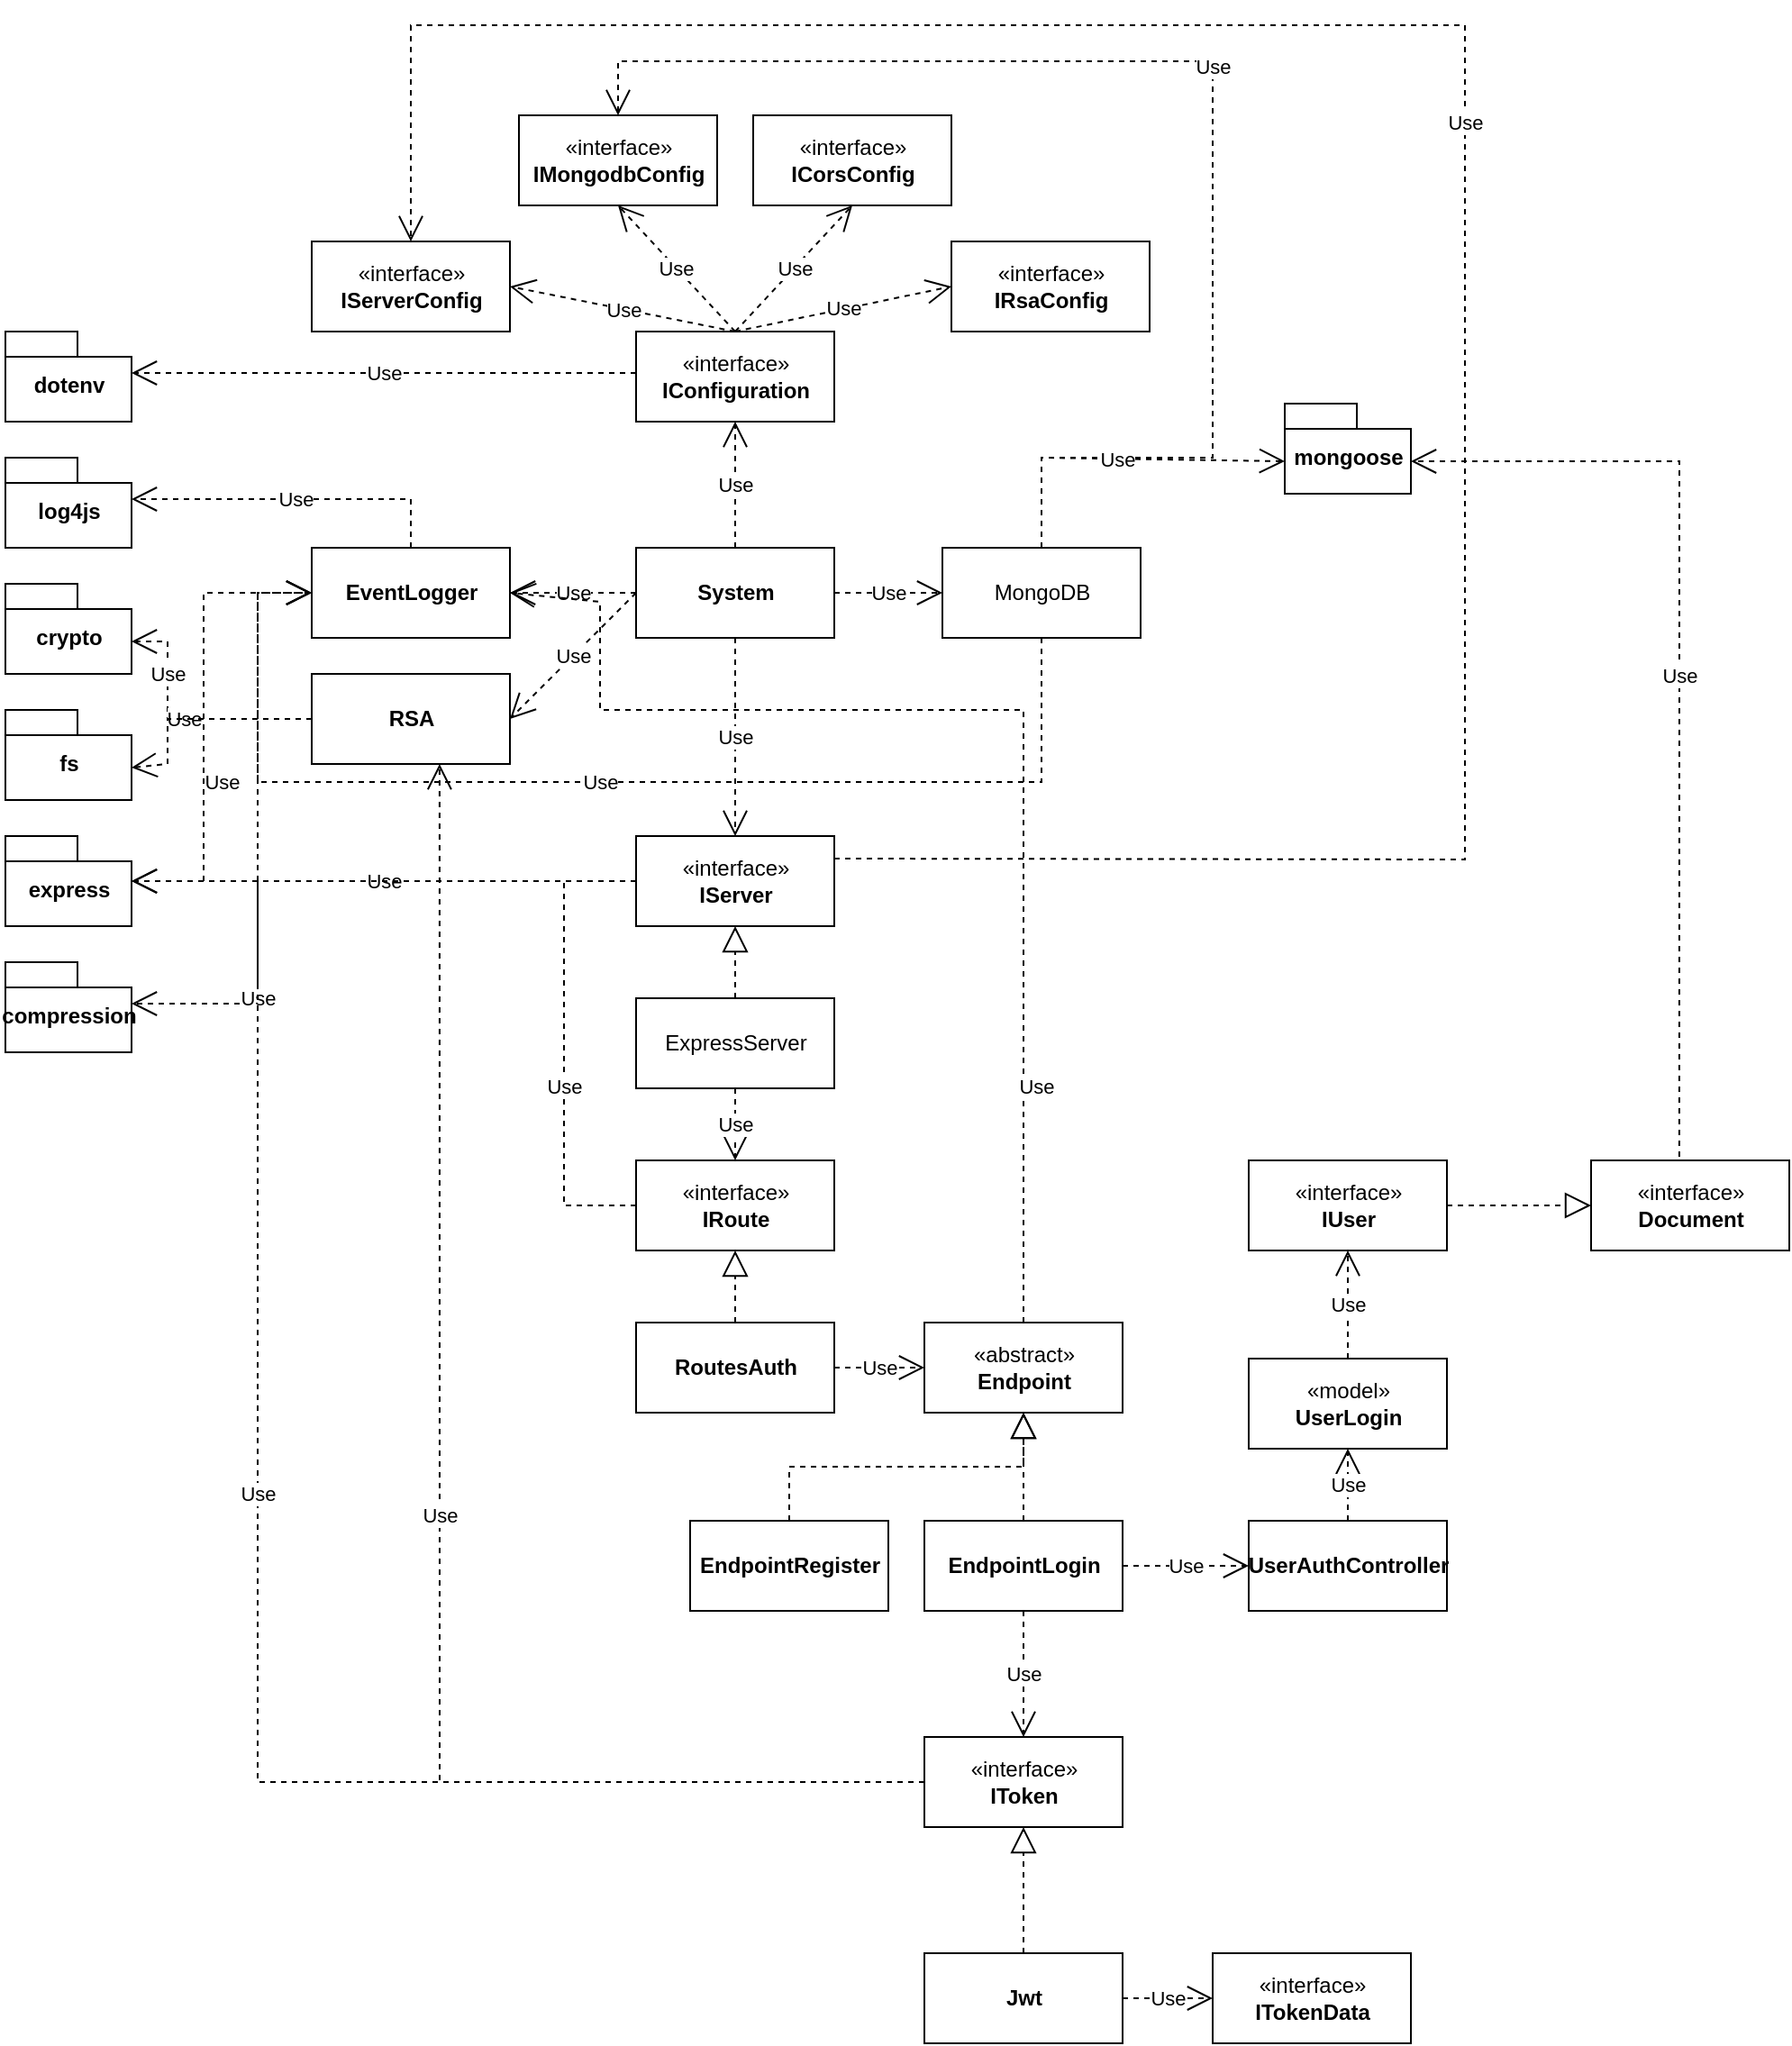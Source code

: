 <mxfile version="17.2.4" type="device"><diagram id="6Z5-7DVcIzeGbHoEJOS7" name="Seite-1"><mxGraphModel dx="1186" dy="773" grid="1" gridSize="10" guides="1" tooltips="1" connect="1" arrows="1" fold="1" page="1" pageScale="1" pageWidth="4681" pageHeight="3300" math="0" shadow="0"><root><mxCell id="0"/><mxCell id="1" parent="0"/><mxCell id="TeJl24mnxh_Jbmusd_PI-1" value="«interface»&lt;br&gt;&lt;b&gt;IConfiguration&lt;/b&gt;" style="html=1;" vertex="1" parent="1"><mxGeometry x="380" y="210" width="110" height="50" as="geometry"/></mxCell><mxCell id="TeJl24mnxh_Jbmusd_PI-2" value="«interface»&lt;br&gt;&lt;b&gt;IServerConfig&lt;/b&gt;" style="html=1;" vertex="1" parent="1"><mxGeometry x="200" y="160" width="110" height="50" as="geometry"/></mxCell><mxCell id="TeJl24mnxh_Jbmusd_PI-4" value="«interface»&lt;br&gt;&lt;b&gt;IMongodbConfig&lt;/b&gt;" style="html=1;" vertex="1" parent="1"><mxGeometry x="315" y="90" width="110" height="50" as="geometry"/></mxCell><mxCell id="TeJl24mnxh_Jbmusd_PI-5" value="«interface»&lt;br&gt;&lt;b&gt;ICorsConfig&lt;/b&gt;" style="html=1;" vertex="1" parent="1"><mxGeometry x="445" y="90" width="110" height="50" as="geometry"/></mxCell><mxCell id="TeJl24mnxh_Jbmusd_PI-6" value="«interface»&lt;br&gt;&lt;b&gt;IRsaConfig&lt;/b&gt;" style="html=1;" vertex="1" parent="1"><mxGeometry x="555" y="160" width="110" height="50" as="geometry"/></mxCell><mxCell id="TeJl24mnxh_Jbmusd_PI-7" value="System" style="html=1;fontStyle=1" vertex="1" parent="1"><mxGeometry x="380" y="330" width="110" height="50" as="geometry"/></mxCell><mxCell id="TeJl24mnxh_Jbmusd_PI-8" value="Use" style="endArrow=open;endSize=12;dashed=1;html=1;rounded=0;exitX=0.5;exitY=0;exitDx=0;exitDy=0;entryX=0.5;entryY=1;entryDx=0;entryDy=0;" edge="1" parent="1" source="TeJl24mnxh_Jbmusd_PI-7" target="TeJl24mnxh_Jbmusd_PI-1"><mxGeometry width="160" relative="1" as="geometry"><mxPoint x="434.5" y="320" as="sourcePoint"/><mxPoint x="434.5" y="270" as="targetPoint"/></mxGeometry></mxCell><mxCell id="TeJl24mnxh_Jbmusd_PI-9" value="Use" style="endArrow=open;endSize=12;dashed=1;html=1;rounded=0;exitX=0.5;exitY=0;exitDx=0;exitDy=0;entryX=1;entryY=0.5;entryDx=0;entryDy=0;" edge="1" parent="1" source="TeJl24mnxh_Jbmusd_PI-1" target="TeJl24mnxh_Jbmusd_PI-2"><mxGeometry width="160" relative="1" as="geometry"><mxPoint x="434.5" y="190" as="sourcePoint"/><mxPoint x="250" y="170" as="targetPoint"/></mxGeometry></mxCell><mxCell id="TeJl24mnxh_Jbmusd_PI-10" value="Use" style="endArrow=open;endSize=12;dashed=1;html=1;rounded=0;exitX=0.5;exitY=0;exitDx=0;exitDy=0;entryX=0;entryY=0.5;entryDx=0;entryDy=0;" edge="1" parent="1" source="TeJl24mnxh_Jbmusd_PI-1" target="TeJl24mnxh_Jbmusd_PI-6"><mxGeometry width="160" relative="1" as="geometry"><mxPoint x="434.5" y="190" as="sourcePoint"/><mxPoint x="434.5" y="140" as="targetPoint"/></mxGeometry></mxCell><mxCell id="TeJl24mnxh_Jbmusd_PI-11" value="Use" style="endArrow=open;endSize=12;dashed=1;html=1;rounded=0;exitX=0.5;exitY=0;exitDx=0;exitDy=0;entryX=0.5;entryY=1;entryDx=0;entryDy=0;" edge="1" parent="1" source="TeJl24mnxh_Jbmusd_PI-1" target="TeJl24mnxh_Jbmusd_PI-4"><mxGeometry width="160" relative="1" as="geometry"><mxPoint x="434.5" y="190" as="sourcePoint"/><mxPoint x="434.5" y="140" as="targetPoint"/></mxGeometry></mxCell><mxCell id="TeJl24mnxh_Jbmusd_PI-12" value="Use" style="endArrow=open;endSize=12;dashed=1;html=1;rounded=0;entryX=0.5;entryY=1;entryDx=0;entryDy=0;" edge="1" parent="1" target="TeJl24mnxh_Jbmusd_PI-5"><mxGeometry width="160" relative="1" as="geometry"><mxPoint x="435" y="210" as="sourcePoint"/><mxPoint x="470" y="160" as="targetPoint"/></mxGeometry></mxCell><mxCell id="TeJl24mnxh_Jbmusd_PI-13" value="EventLogger" style="html=1;fontStyle=1" vertex="1" parent="1"><mxGeometry x="200" y="330" width="110" height="50" as="geometry"/></mxCell><mxCell id="TeJl24mnxh_Jbmusd_PI-14" value="Use" style="endArrow=open;endSize=12;dashed=1;html=1;rounded=0;exitX=0;exitY=0.5;exitDx=0;exitDy=0;entryX=1;entryY=0.5;entryDx=0;entryDy=0;" edge="1" parent="1" source="TeJl24mnxh_Jbmusd_PI-7" target="TeJl24mnxh_Jbmusd_PI-13"><mxGeometry width="160" relative="1" as="geometry"><mxPoint x="365" y="354.5" as="sourcePoint"/><mxPoint x="320" y="355" as="targetPoint"/></mxGeometry></mxCell><mxCell id="TeJl24mnxh_Jbmusd_PI-15" value="&lt;b&gt;RSA&lt;/b&gt;" style="html=1;" vertex="1" parent="1"><mxGeometry x="200" y="400" width="110" height="50" as="geometry"/></mxCell><mxCell id="TeJl24mnxh_Jbmusd_PI-16" value="Use" style="endArrow=open;endSize=12;dashed=1;html=1;rounded=0;exitX=0;exitY=0.5;exitDx=0;exitDy=0;entryX=1;entryY=0.5;entryDx=0;entryDy=0;" edge="1" parent="1" source="TeJl24mnxh_Jbmusd_PI-7" target="TeJl24mnxh_Jbmusd_PI-15"><mxGeometry width="160" relative="1" as="geometry"><mxPoint x="390" y="424.5" as="sourcePoint"/><mxPoint x="330" y="425" as="targetPoint"/></mxGeometry></mxCell><mxCell id="TeJl24mnxh_Jbmusd_PI-18" value="MongoDB" style="html=1;" vertex="1" parent="1"><mxGeometry x="550" y="330" width="110" height="50" as="geometry"/></mxCell><mxCell id="TeJl24mnxh_Jbmusd_PI-19" value="Use" style="endArrow=open;endSize=12;dashed=1;html=1;rounded=0;exitX=0.5;exitY=0;exitDx=0;exitDy=0;entryX=0.5;entryY=0;entryDx=0;entryDy=0;" edge="1" parent="1" source="TeJl24mnxh_Jbmusd_PI-18" target="TeJl24mnxh_Jbmusd_PI-4"><mxGeometry width="160" relative="1" as="geometry"><mxPoint x="604.5" y="300" as="sourcePoint"/><mxPoint x="600" y="70" as="targetPoint"/><Array as="points"><mxPoint x="605" y="280"/><mxPoint x="700" y="280"/><mxPoint x="700" y="60"/><mxPoint x="370" y="60"/></Array></mxGeometry></mxCell><mxCell id="TeJl24mnxh_Jbmusd_PI-20" value="Use" style="endArrow=open;endSize=12;dashed=1;html=1;rounded=0;entryX=0;entryY=0.5;entryDx=0;entryDy=0;exitX=1;exitY=0.5;exitDx=0;exitDy=0;" edge="1" parent="1" source="TeJl24mnxh_Jbmusd_PI-7" target="TeJl24mnxh_Jbmusd_PI-18"><mxGeometry width="160" relative="1" as="geometry"><mxPoint x="510" y="355" as="sourcePoint"/><mxPoint x="540" y="354.5" as="targetPoint"/></mxGeometry></mxCell><mxCell id="TeJl24mnxh_Jbmusd_PI-21" value="Use" style="endArrow=open;endSize=12;dashed=1;html=1;rounded=0;exitX=0.5;exitY=1;exitDx=0;exitDy=0;entryX=0;entryY=0.5;entryDx=0;entryDy=0;" edge="1" parent="1" source="TeJl24mnxh_Jbmusd_PI-18" target="TeJl24mnxh_Jbmusd_PI-13"><mxGeometry width="160" relative="1" as="geometry"><mxPoint x="604.5" y="395" as="sourcePoint"/><mxPoint x="140" y="360" as="targetPoint"/><Array as="points"><mxPoint x="605" y="460"/><mxPoint x="170" y="460"/><mxPoint x="170" y="355"/></Array></mxGeometry></mxCell><mxCell id="TeJl24mnxh_Jbmusd_PI-22" value="«interface»&lt;br&gt;&lt;b&gt;IServer&lt;/b&gt;" style="html=1;" vertex="1" parent="1"><mxGeometry x="380" y="490" width="110" height="50" as="geometry"/></mxCell><mxCell id="TeJl24mnxh_Jbmusd_PI-23" value="Use" style="endArrow=open;endSize=12;dashed=1;html=1;rounded=0;entryX=0.5;entryY=0;entryDx=0;entryDy=0;exitX=0.5;exitY=1;exitDx=0;exitDy=0;" edge="1" parent="1" source="TeJl24mnxh_Jbmusd_PI-7" target="TeJl24mnxh_Jbmusd_PI-22"><mxGeometry width="160" relative="1" as="geometry"><mxPoint x="434.5" y="400" as="sourcePoint"/><mxPoint x="434.5" y="450" as="targetPoint"/></mxGeometry></mxCell><mxCell id="TeJl24mnxh_Jbmusd_PI-24" value="ExpressServer" style="html=1;" vertex="1" parent="1"><mxGeometry x="380" y="580" width="110" height="50" as="geometry"/></mxCell><mxCell id="TeJl24mnxh_Jbmusd_PI-25" value="" style="endArrow=block;dashed=1;endFill=0;endSize=12;html=1;rounded=0;exitX=0.5;exitY=0;exitDx=0;exitDy=0;entryX=0.5;entryY=1;entryDx=0;entryDy=0;" edge="1" parent="1" source="TeJl24mnxh_Jbmusd_PI-24" target="TeJl24mnxh_Jbmusd_PI-22"><mxGeometry width="160" relative="1" as="geometry"><mxPoint x="435" y="570" as="sourcePoint"/><mxPoint x="435" y="550" as="targetPoint"/></mxGeometry></mxCell><mxCell id="TeJl24mnxh_Jbmusd_PI-26" value="Use" style="endArrow=open;endSize=12;dashed=1;html=1;rounded=0;exitX=0;exitY=0.5;exitDx=0;exitDy=0;entryX=0;entryY=0.5;entryDx=0;entryDy=0;" edge="1" parent="1" source="TeJl24mnxh_Jbmusd_PI-22" target="TeJl24mnxh_Jbmusd_PI-13"><mxGeometry x="0.283" y="-10" width="160" relative="1" as="geometry"><mxPoint x="350" y="514.5" as="sourcePoint"/><mxPoint x="130" y="360" as="targetPoint"/><Array as="points"><mxPoint x="140" y="515"/><mxPoint x="140" y="355"/></Array><mxPoint as="offset"/></mxGeometry></mxCell><mxCell id="TeJl24mnxh_Jbmusd_PI-27" value="express" style="shape=folder;fontStyle=1;spacingTop=10;tabWidth=40;tabHeight=14;tabPosition=left;html=1;" vertex="1" parent="1"><mxGeometry x="30" y="490" width="70" height="50" as="geometry"/></mxCell><mxCell id="TeJl24mnxh_Jbmusd_PI-28" value="Use" style="endArrow=open;endSize=12;dashed=1;html=1;rounded=0;exitX=0;exitY=0.5;exitDx=0;exitDy=0;" edge="1" parent="1" source="TeJl24mnxh_Jbmusd_PI-22"><mxGeometry width="160" relative="1" as="geometry"><mxPoint x="320" y="514.5" as="sourcePoint"/><mxPoint x="100" y="515" as="targetPoint"/></mxGeometry></mxCell><mxCell id="TeJl24mnxh_Jbmusd_PI-29" value="log4js" style="shape=folder;fontStyle=1;spacingTop=10;tabWidth=40;tabHeight=14;tabPosition=left;html=1;" vertex="1" parent="1"><mxGeometry x="30" y="280" width="70" height="50" as="geometry"/></mxCell><mxCell id="TeJl24mnxh_Jbmusd_PI-30" value="Use" style="endArrow=open;endSize=12;dashed=1;html=1;rounded=0;entryX=0;entryY=0;entryDx=70;entryDy=23;entryPerimeter=0;exitX=0.5;exitY=0;exitDx=0;exitDy=0;" edge="1" parent="1" source="TeJl24mnxh_Jbmusd_PI-13" target="TeJl24mnxh_Jbmusd_PI-29"><mxGeometry width="160" relative="1" as="geometry"><mxPoint x="280" y="304.5" as="sourcePoint"/><mxPoint x="120" y="304.5" as="targetPoint"/><Array as="points"><mxPoint x="255" y="303"/></Array></mxGeometry></mxCell><mxCell id="TeJl24mnxh_Jbmusd_PI-31" value="mongoose" style="shape=folder;fontStyle=1;spacingTop=10;tabWidth=40;tabHeight=14;tabPosition=left;html=1;" vertex="1" parent="1"><mxGeometry x="740" y="250" width="70" height="50" as="geometry"/></mxCell><mxCell id="TeJl24mnxh_Jbmusd_PI-32" value="Use" style="endArrow=open;endSize=12;dashed=1;html=1;rounded=0;entryX=0;entryY=0;entryDx=0;entryDy=32;entryPerimeter=0;exitX=0.5;exitY=0;exitDx=0;exitDy=0;" edge="1" parent="1" source="TeJl24mnxh_Jbmusd_PI-18" target="TeJl24mnxh_Jbmusd_PI-31"><mxGeometry width="160" relative="1" as="geometry"><mxPoint x="570" y="280" as="sourcePoint"/><mxPoint x="720" y="280" as="targetPoint"/><Array as="points"><mxPoint x="605" y="280"/></Array></mxGeometry></mxCell><mxCell id="TeJl24mnxh_Jbmusd_PI-33" value="crypto" style="shape=folder;fontStyle=1;spacingTop=10;tabWidth=40;tabHeight=14;tabPosition=left;html=1;" vertex="1" parent="1"><mxGeometry x="30" y="350" width="70" height="50" as="geometry"/></mxCell><mxCell id="TeJl24mnxh_Jbmusd_PI-34" value="fs" style="shape=folder;fontStyle=1;spacingTop=10;tabWidth=40;tabHeight=14;tabPosition=left;html=1;" vertex="1" parent="1"><mxGeometry x="30" y="420" width="70" height="50" as="geometry"/></mxCell><mxCell id="TeJl24mnxh_Jbmusd_PI-35" value="Use" style="endArrow=open;endSize=12;dashed=1;html=1;rounded=0;exitX=0;exitY=0.5;exitDx=0;exitDy=0;entryX=0;entryY=0;entryDx=70;entryDy=32;entryPerimeter=0;" edge="1" parent="1" source="TeJl24mnxh_Jbmusd_PI-15" target="TeJl24mnxh_Jbmusd_PI-33"><mxGeometry width="160" relative="1" as="geometry"><mxPoint x="180" y="430" as="sourcePoint"/><mxPoint x="40" y="424.5" as="targetPoint"/><Array as="points"><mxPoint x="120" y="425"/><mxPoint x="120" y="382"/></Array></mxGeometry></mxCell><mxCell id="TeJl24mnxh_Jbmusd_PI-36" value="Use" style="endArrow=open;endSize=12;dashed=1;html=1;rounded=0;entryX=0;entryY=0;entryDx=70;entryDy=32;entryPerimeter=0;exitX=0;exitY=0.5;exitDx=0;exitDy=0;" edge="1" parent="1" source="TeJl24mnxh_Jbmusd_PI-15" target="TeJl24mnxh_Jbmusd_PI-34"><mxGeometry x="0.279" y="-25" width="160" relative="1" as="geometry"><mxPoint x="190" y="425" as="sourcePoint"/><mxPoint x="40" y="424.5" as="targetPoint"/><Array as="points"><mxPoint x="120" y="425"/><mxPoint x="120" y="450"/></Array><mxPoint x="25" y="-25" as="offset"/></mxGeometry></mxCell><mxCell id="TeJl24mnxh_Jbmusd_PI-37" value="dotenv" style="shape=folder;fontStyle=1;spacingTop=10;tabWidth=40;tabHeight=14;tabPosition=left;html=1;" vertex="1" parent="1"><mxGeometry x="30" y="210" width="70" height="50" as="geometry"/></mxCell><mxCell id="TeJl24mnxh_Jbmusd_PI-38" value="Use" style="endArrow=open;endSize=12;dashed=1;html=1;rounded=0;entryX=0;entryY=0;entryDx=70;entryDy=23;entryPerimeter=0;" edge="1" parent="1" target="TeJl24mnxh_Jbmusd_PI-37"><mxGeometry width="160" relative="1" as="geometry"><mxPoint x="380" y="233" as="sourcePoint"/><mxPoint x="175" y="234.5" as="targetPoint"/></mxGeometry></mxCell><mxCell id="TeJl24mnxh_Jbmusd_PI-39" value="compression" style="shape=folder;fontStyle=1;spacingTop=10;tabWidth=40;tabHeight=14;tabPosition=left;html=1;" vertex="1" parent="1"><mxGeometry x="30" y="560" width="70" height="50" as="geometry"/></mxCell><mxCell id="TeJl24mnxh_Jbmusd_PI-40" value="Use" style="endArrow=open;endSize=12;dashed=1;html=1;rounded=0;exitX=0;exitY=0.5;exitDx=0;exitDy=0;entryX=0;entryY=0;entryDx=70;entryDy=23;entryPerimeter=0;" edge="1" parent="1" source="TeJl24mnxh_Jbmusd_PI-22" target="TeJl24mnxh_Jbmusd_PI-39"><mxGeometry x="0.581" width="160" relative="1" as="geometry"><mxPoint x="390" y="525" as="sourcePoint"/><mxPoint x="110" y="525" as="targetPoint"/><Array as="points"><mxPoint x="170" y="515"/><mxPoint x="170" y="583"/></Array><mxPoint as="offset"/></mxGeometry></mxCell><mxCell id="TeJl24mnxh_Jbmusd_PI-41" value="«interface»&lt;br&gt;&lt;b&gt;IRoute&lt;/b&gt;" style="html=1;" vertex="1" parent="1"><mxGeometry x="380" y="670" width="110" height="50" as="geometry"/></mxCell><mxCell id="TeJl24mnxh_Jbmusd_PI-42" value="&lt;b&gt;RoutesAuth&lt;/b&gt;" style="html=1;" vertex="1" parent="1"><mxGeometry x="380" y="760" width="110" height="50" as="geometry"/></mxCell><mxCell id="TeJl24mnxh_Jbmusd_PI-43" value="Use" style="endArrow=open;endSize=12;dashed=1;html=1;rounded=0;entryX=0.5;entryY=0;entryDx=0;entryDy=0;exitX=0.5;exitY=1;exitDx=0;exitDy=0;" edge="1" parent="1" source="TeJl24mnxh_Jbmusd_PI-24" target="TeJl24mnxh_Jbmusd_PI-41"><mxGeometry width="160" relative="1" as="geometry"><mxPoint x="434.5" y="630" as="sourcePoint"/><mxPoint x="435" y="660" as="targetPoint"/></mxGeometry></mxCell><mxCell id="TeJl24mnxh_Jbmusd_PI-44" value="" style="endArrow=block;dashed=1;endFill=0;endSize=12;html=1;rounded=0;exitX=0.5;exitY=0;exitDx=0;exitDy=0;entryX=0.5;entryY=1;entryDx=0;entryDy=0;" edge="1" parent="1" source="TeJl24mnxh_Jbmusd_PI-42" target="TeJl24mnxh_Jbmusd_PI-41"><mxGeometry width="160" relative="1" as="geometry"><mxPoint x="434.5" y="750" as="sourcePoint"/><mxPoint x="435" y="730" as="targetPoint"/></mxGeometry></mxCell><mxCell id="TeJl24mnxh_Jbmusd_PI-45" value="Use" style="endArrow=open;endSize=12;dashed=1;html=1;rounded=0;exitX=0;exitY=0.5;exitDx=0;exitDy=0;" edge="1" parent="1" source="TeJl24mnxh_Jbmusd_PI-41"><mxGeometry x="-0.54" width="160" relative="1" as="geometry"><mxPoint x="350" y="604.5" as="sourcePoint"/><mxPoint x="100" y="515" as="targetPoint"/><Array as="points"><mxPoint x="340" y="695"/><mxPoint x="340" y="515"/></Array><mxPoint as="offset"/></mxGeometry></mxCell><mxCell id="TeJl24mnxh_Jbmusd_PI-46" value="Use" style="endArrow=open;endSize=12;dashed=1;html=1;rounded=0;exitX=1;exitY=0.25;exitDx=0;exitDy=0;entryX=0.5;entryY=0;entryDx=0;entryDy=0;" edge="1" parent="1" source="TeJl24mnxh_Jbmusd_PI-22" target="TeJl24mnxh_Jbmusd_PI-2"><mxGeometry width="160" relative="1" as="geometry"><mxPoint x="500" y="510" as="sourcePoint"/><mxPoint x="590" y="40" as="targetPoint"/><Array as="points"><mxPoint x="840" y="503"/><mxPoint x="840" y="40"/><mxPoint x="255" y="40"/></Array></mxGeometry></mxCell><mxCell id="TeJl24mnxh_Jbmusd_PI-47" value="«abstract»&lt;br&gt;&lt;b&gt;Endpoint&lt;/b&gt;" style="html=1;" vertex="1" parent="1"><mxGeometry x="540" y="760" width="110" height="50" as="geometry"/></mxCell><mxCell id="TeJl24mnxh_Jbmusd_PI-48" value="EndpointLogin" style="html=1;fontStyle=1" vertex="1" parent="1"><mxGeometry x="540" y="870" width="110" height="50" as="geometry"/></mxCell><mxCell id="TeJl24mnxh_Jbmusd_PI-49" value="Use" style="endArrow=open;endSize=12;dashed=1;html=1;rounded=0;exitX=1;exitY=0.5;exitDx=0;exitDy=0;entryX=0;entryY=0.5;entryDx=0;entryDy=0;" edge="1" parent="1" source="TeJl24mnxh_Jbmusd_PI-42" target="TeJl24mnxh_Jbmusd_PI-47"><mxGeometry width="160" relative="1" as="geometry"><mxPoint x="500" y="784.5" as="sourcePoint"/><mxPoint x="530" y="785" as="targetPoint"/></mxGeometry></mxCell><mxCell id="TeJl24mnxh_Jbmusd_PI-50" value="" style="endArrow=block;dashed=1;endFill=0;endSize=12;html=1;rounded=0;exitX=0.5;exitY=0;exitDx=0;exitDy=0;entryX=0.5;entryY=1;entryDx=0;entryDy=0;" edge="1" parent="1" source="TeJl24mnxh_Jbmusd_PI-48" target="TeJl24mnxh_Jbmusd_PI-47"><mxGeometry width="160" relative="1" as="geometry"><mxPoint x="590" y="830" as="sourcePoint"/><mxPoint x="595" y="820" as="targetPoint"/></mxGeometry></mxCell><mxCell id="TeJl24mnxh_Jbmusd_PI-51" value="EndpointRegister" style="html=1;fontStyle=1" vertex="1" parent="1"><mxGeometry x="410" y="870" width="110" height="50" as="geometry"/></mxCell><mxCell id="TeJl24mnxh_Jbmusd_PI-52" value="" style="endArrow=block;dashed=1;endFill=0;endSize=12;html=1;rounded=0;exitX=0.5;exitY=0;exitDx=0;exitDy=0;entryX=0.5;entryY=1;entryDx=0;entryDy=0;" edge="1" parent="1" source="TeJl24mnxh_Jbmusd_PI-51" target="TeJl24mnxh_Jbmusd_PI-47"><mxGeometry width="160" relative="1" as="geometry"><mxPoint x="605" y="880" as="sourcePoint"/><mxPoint x="605" y="820" as="targetPoint"/><Array as="points"><mxPoint x="465" y="840"/><mxPoint x="595" y="840"/></Array></mxGeometry></mxCell><mxCell id="TeJl24mnxh_Jbmusd_PI-53" value="Use" style="endArrow=open;endSize=12;dashed=1;html=1;rounded=0;exitX=0.5;exitY=0;exitDx=0;exitDy=0;" edge="1" parent="1" source="TeJl24mnxh_Jbmusd_PI-47"><mxGeometry x="-0.618" y="-7" width="160" relative="1" as="geometry"><mxPoint x="590" y="720" as="sourcePoint"/><mxPoint x="310" y="355" as="targetPoint"/><Array as="points"><mxPoint x="595" y="420"/><mxPoint x="360" y="420"/><mxPoint x="360" y="360"/></Array><mxPoint as="offset"/></mxGeometry></mxCell><mxCell id="TeJl24mnxh_Jbmusd_PI-54" value="UserAuthController" style="html=1;fontStyle=1" vertex="1" parent="1"><mxGeometry x="720" y="870" width="110" height="50" as="geometry"/></mxCell><mxCell id="TeJl24mnxh_Jbmusd_PI-55" value="Use" style="endArrow=open;endSize=12;dashed=1;html=1;rounded=0;exitX=1;exitY=0.5;exitDx=0;exitDy=0;entryX=0;entryY=0.5;entryDx=0;entryDy=0;" edge="1" parent="1" source="TeJl24mnxh_Jbmusd_PI-48" target="TeJl24mnxh_Jbmusd_PI-54"><mxGeometry width="160" relative="1" as="geometry"><mxPoint x="660" y="894.5" as="sourcePoint"/><mxPoint x="710" y="895" as="targetPoint"/></mxGeometry></mxCell><mxCell id="TeJl24mnxh_Jbmusd_PI-56" value="«model»&lt;br&gt;&lt;b&gt;UserLogin&lt;/b&gt;" style="html=1;" vertex="1" parent="1"><mxGeometry x="720" y="780" width="110" height="50" as="geometry"/></mxCell><mxCell id="TeJl24mnxh_Jbmusd_PI-57" value="Use" style="endArrow=open;endSize=12;dashed=1;html=1;rounded=0;exitX=0.5;exitY=0;exitDx=0;exitDy=0;entryX=0.5;entryY=1;entryDx=0;entryDy=0;" edge="1" parent="1" source="TeJl24mnxh_Jbmusd_PI-54" target="TeJl24mnxh_Jbmusd_PI-56"><mxGeometry width="160" relative="1" as="geometry"><mxPoint x="774.5" y="880" as="sourcePoint"/><mxPoint x="775" y="840" as="targetPoint"/></mxGeometry></mxCell><mxCell id="TeJl24mnxh_Jbmusd_PI-58" value="«interface»&lt;br&gt;&lt;b&gt;IUser&lt;/b&gt;" style="html=1;" vertex="1" parent="1"><mxGeometry x="720" y="670" width="110" height="50" as="geometry"/></mxCell><mxCell id="TeJl24mnxh_Jbmusd_PI-59" value="Use" style="endArrow=open;endSize=12;dashed=1;html=1;rounded=0;exitX=0.5;exitY=0;exitDx=0;exitDy=0;entryX=0.5;entryY=1;entryDx=0;entryDy=0;" edge="1" parent="1" source="TeJl24mnxh_Jbmusd_PI-56" target="TeJl24mnxh_Jbmusd_PI-58"><mxGeometry width="160" relative="1" as="geometry"><mxPoint x="775" y="760" as="sourcePoint"/><mxPoint x="775" y="730" as="targetPoint"/></mxGeometry></mxCell><mxCell id="TeJl24mnxh_Jbmusd_PI-60" value="«interface»&lt;br&gt;&lt;b&gt;Document&lt;/b&gt;" style="html=1;" vertex="1" parent="1"><mxGeometry x="910" y="670" width="110" height="50" as="geometry"/></mxCell><mxCell id="TeJl24mnxh_Jbmusd_PI-61" value="" style="endArrow=block;dashed=1;endFill=0;endSize=12;html=1;rounded=0;exitX=1;exitY=0.5;exitDx=0;exitDy=0;entryX=0;entryY=0.5;entryDx=0;entryDy=0;" edge="1" parent="1" source="TeJl24mnxh_Jbmusd_PI-58" target="TeJl24mnxh_Jbmusd_PI-60"><mxGeometry width="160" relative="1" as="geometry"><mxPoint x="840" y="694.5" as="sourcePoint"/><mxPoint x="900" y="695" as="targetPoint"/></mxGeometry></mxCell><mxCell id="TeJl24mnxh_Jbmusd_PI-63" value="Use" style="endArrow=open;endSize=12;dashed=1;html=1;rounded=0;exitX=0.445;exitY=-0.04;exitDx=0;exitDy=0;exitPerimeter=0;entryX=0;entryY=0;entryDx=70;entryDy=32;entryPerimeter=0;" edge="1" parent="1" source="TeJl24mnxh_Jbmusd_PI-60" target="TeJl24mnxh_Jbmusd_PI-31"><mxGeometry width="160" relative="1" as="geometry"><mxPoint x="960" y="640" as="sourcePoint"/><mxPoint x="960" y="290" as="targetPoint"/><Array as="points"><mxPoint x="959" y="282"/></Array></mxGeometry></mxCell><mxCell id="TeJl24mnxh_Jbmusd_PI-64" value="«interface»&lt;br&gt;&lt;b&gt;IToken&lt;/b&gt;" style="html=1;" vertex="1" parent="1"><mxGeometry x="540" y="990" width="110" height="50" as="geometry"/></mxCell><mxCell id="TeJl24mnxh_Jbmusd_PI-65" value="Use" style="endArrow=open;endSize=12;dashed=1;html=1;rounded=0;entryX=0.5;entryY=0;entryDx=0;entryDy=0;exitX=0.5;exitY=1;exitDx=0;exitDy=0;" edge="1" parent="1" source="TeJl24mnxh_Jbmusd_PI-48" target="TeJl24mnxh_Jbmusd_PI-64"><mxGeometry width="160" relative="1" as="geometry"><mxPoint x="594.5" y="930" as="sourcePoint"/><mxPoint x="594.5" y="980" as="targetPoint"/></mxGeometry></mxCell><mxCell id="TeJl24mnxh_Jbmusd_PI-66" value="Use" style="endArrow=open;endSize=12;dashed=1;html=1;rounded=0;exitX=0;exitY=0.5;exitDx=0;exitDy=0;entryX=0.645;entryY=1;entryDx=0;entryDy=0;entryPerimeter=0;" edge="1" parent="1" source="TeJl24mnxh_Jbmusd_PI-64" target="TeJl24mnxh_Jbmusd_PI-15"><mxGeometry width="160" relative="1" as="geometry"><mxPoint x="520" y="1014.5" as="sourcePoint"/><mxPoint x="270" y="460" as="targetPoint"/><Array as="points"><mxPoint x="271" y="1015"/></Array></mxGeometry></mxCell><mxCell id="TeJl24mnxh_Jbmusd_PI-67" value="Use" style="endArrow=open;endSize=12;dashed=1;html=1;rounded=0;exitX=0;exitY=0.5;exitDx=0;exitDy=0;entryX=0;entryY=0.5;entryDx=0;entryDy=0;" edge="1" parent="1" source="TeJl24mnxh_Jbmusd_PI-64" target="TeJl24mnxh_Jbmusd_PI-13"><mxGeometry width="160" relative="1" as="geometry"><mxPoint x="315" y="1014.5" as="sourcePoint"/><mxPoint x="200" y="360" as="targetPoint"/><Array as="points"><mxPoint x="170" y="1015"/><mxPoint x="170" y="355"/></Array></mxGeometry></mxCell><mxCell id="TeJl24mnxh_Jbmusd_PI-68" value="Jwt" style="html=1;fontStyle=1" vertex="1" parent="1"><mxGeometry x="540" y="1110" width="110" height="50" as="geometry"/></mxCell><mxCell id="TeJl24mnxh_Jbmusd_PI-69" value="" style="endArrow=block;dashed=1;endFill=0;endSize=12;html=1;rounded=0;exitX=0.5;exitY=0;exitDx=0;exitDy=0;entryX=0.5;entryY=1;entryDx=0;entryDy=0;" edge="1" parent="1" source="TeJl24mnxh_Jbmusd_PI-68" target="TeJl24mnxh_Jbmusd_PI-64"><mxGeometry width="160" relative="1" as="geometry"><mxPoint x="595" y="1100" as="sourcePoint"/><mxPoint x="595" y="1070" as="targetPoint"/></mxGeometry></mxCell><mxCell id="TeJl24mnxh_Jbmusd_PI-70" value="«interface»&lt;br&gt;&lt;b&gt;ITokenData&lt;/b&gt;" style="html=1;" vertex="1" parent="1"><mxGeometry x="700" y="1110" width="110" height="50" as="geometry"/></mxCell><mxCell id="TeJl24mnxh_Jbmusd_PI-71" value="Use" style="endArrow=open;endSize=12;dashed=1;html=1;rounded=0;entryX=0;entryY=0.5;entryDx=0;entryDy=0;exitX=1;exitY=0.5;exitDx=0;exitDy=0;" edge="1" parent="1" source="TeJl24mnxh_Jbmusd_PI-68" target="TeJl24mnxh_Jbmusd_PI-70"><mxGeometry width="160" relative="1" as="geometry"><mxPoint x="670" y="1140" as="sourcePoint"/><mxPoint x="690" y="1135" as="targetPoint"/></mxGeometry></mxCell></root></mxGraphModel></diagram></mxfile>